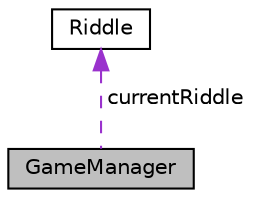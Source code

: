 digraph "GameManager"
{
 // INTERACTIVE_SVG=YES
 // LATEX_PDF_SIZE
  edge [fontname="Helvetica",fontsize="10",labelfontname="Helvetica",labelfontsize="10"];
  node [fontname="Helvetica",fontsize="10",shape=record];
  Node1 [label="GameManager",height=0.2,width=0.4,color="black", fillcolor="grey75", style="filled", fontcolor="black",tooltip=" "];
  Node2 -> Node1 [dir="back",color="darkorchid3",fontsize="10",style="dashed",label=" currentRiddle" ,fontname="Helvetica"];
  Node2 [label="Riddle",height=0.2,width=0.4,color="black", fillcolor="white", style="filled",URL="$classRiddle.html",tooltip=" "];
}

